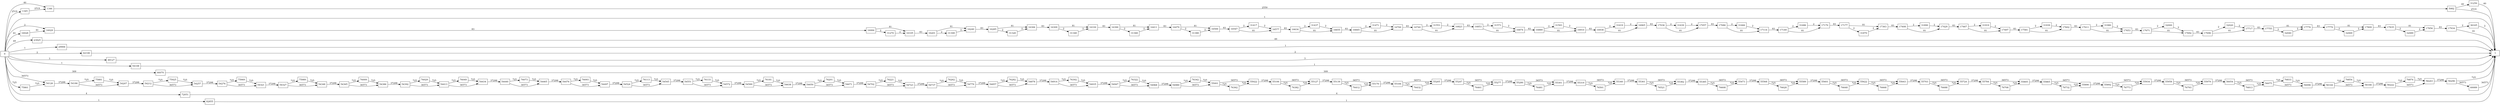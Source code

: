 digraph {
	graph [rankdir=LR]
	node [shape=rectangle]
	1345 -> 1346 [label=2519]
	1346 -> 5982 [label=2559]
	5982 -> 1 [label=2519]
	5982 -> 31250 [label=40]
	16028 -> 16029 [label=81]
	16029 -> 16084 [label=83]
	16084 -> 16105 [label=81]
	16084 -> 31270 [label=2]
	16105 -> 16201 [label=83]
	16201 -> 16240 [label=81]
	16201 -> 31308 [label=2]
	16240 -> 16285 [label=83]
	16285 -> 16306 [label=81]
	16285 -> 31328 [label=2]
	16306 -> 16309 [label=83]
	16309 -> 16330 [label=81]
	16309 -> 31348 [label=2]
	16330 -> 16390 [label=83]
	16390 -> 16411 [label=81]
	16390 -> 31368 [label=2]
	16411 -> 16479 [label=83]
	16479 -> 16500 [label=81]
	16479 -> 31388 [label=2]
	16500 -> 16547 [label=83]
	16547 -> 16577 [label=81]
	16547 -> 31417 [label=2]
	16577 -> 16634 [label=83]
	16634 -> 16655 [label=81]
	16634 -> 31437 [label=2]
	16655 -> 16665 [label=83]
	16665 -> 16700 [label=81]
	16665 -> 31471 [label=2]
	16700 -> 16740 [label=83]
	16740 -> 16823 [label=81]
	16740 -> 31553 [label=2]
	16823 -> 16853 [label=83]
	16853 -> 16874 [label=81]
	16853 -> 31573 [label=2]
	16874 -> 16889 [label=83]
	16889 -> 16910 [label=81]
	16889 -> 31593 [label=2]
	16910 -> 16938 [label=83]
	16938 -> 16965 [label=81]
	16938 -> 31619 [label=2]
	16965 -> 17036 [label=83]
	17036 -> 17057 [label=81]
	17036 -> 31639 [label=2]
	17057 -> 17086 [label=83]
	17086 -> 17114 [label=81]
	17086 -> 31666 [label=2]
	17114 -> 17149 [label=83]
	17149 -> 17170 [label=81]
	17149 -> 31686 [label=2]
	17170 -> 17177 [label=83]
	17177 -> 17363 [label=81]
	17177 -> 31870 [label=2]
	17363 -> 17408 [label=83]
	17408 -> 17429 [label=81]
	17408 -> 31890 [label=2]
	17429 -> 17467 [label=83]
	17467 -> 17497 [label=81]
	17467 -> 31919 [label=2]
	17497 -> 17581 [label=83]
	17581 -> 17602 [label=81]
	17581 -> 31939 [label=2]
	17602 -> 17611 [label=83]
	17611 -> 17653 [label=81]
	17611 -> 31980 [label=2]
	17653 -> 17671 [label=83]
	17671 -> 17692 [label=81]
	17671 -> 32000 [label=2]
	17692 -> 17696 [label=83]
	17696 -> 17717 [label=81]
	17696 -> 32020 [label=2]
	17717 -> 17755 [label=83]
	17755 -> 17776 [label=81]
	17755 -> 32040 [label=2]
	17776 -> 17779 [label=83]
	17779 -> 17809 [label=81]
	17779 -> 32069 [label=2]
	17809 -> 17835 [label=83]
	17835 -> 17856 [label=81]
	17835 -> 32089 [label=2]
	17856 -> 17934 [label=83]
	17934 -> 1 [label=81]
	17934 -> 36165 [label=2]
	23925 -> 1 [label=49]
	29906 -> 1 [label=1]
	31250 -> 1 [label=40]
	31270 -> 16105 [label=2]
	31308 -> 16240 [label=2]
	31328 -> 16306 [label=2]
	31348 -> 16330 [label=2]
	31368 -> 16411 [label=2]
	31388 -> 16500 [label=2]
	31417 -> 16577 [label=2]
	31437 -> 16655 [label=2]
	31471 -> 16700 [label=2]
	31553 -> 16823 [label=2]
	31573 -> 16874 [label=2]
	31593 -> 16910 [label=2]
	31619 -> 16965 [label=2]
	31639 -> 17057 [label=2]
	31666 -> 17114 [label=2]
	31686 -> 17170 [label=2]
	31870 -> 17363 [label=2]
	31890 -> 17429 [label=2]
	31919 -> 17497 [label=2]
	31939 -> 17602 [label=2]
	31980 -> 17653 [label=2]
	32000 -> 17692 [label=2]
	32020 -> 17717 [label=2]
	32040 -> 17776 [label=2]
	32069 -> 17809 [label=2]
	32089 -> 17856 [label=2]
	36165 -> 1 [label=2]
	42146 -> 1 [label=2]
	48127 -> 1 [label=3]
	54108 -> 1 [label=1]
	54126 -> 54186 [label=37298]
	54186 -> 54207 [label=36573]
	54186 -> 75881 [label=725]
	54207 -> 54212 [label=37298]
	54212 -> 54257 [label=36573]
	54212 -> 75925 [label=725]
	54257 -> 54276 [label=37298]
	54276 -> 54321 [label=36573]
	54276 -> 75969 [label=725]
	54321 -> 54327 [label=37298]
	54327 -> 54348 [label=36573]
	54327 -> 75989 [label=725]
	54348 -> 54365 [label=37298]
	54365 -> 54386 [label=36573]
	54365 -> 76009 [label=725]
	54386 -> 54392 [label=37298]
	54392 -> 54413 [label=36573]
	54392 -> 76029 [label=725]
	54413 -> 54434 [label=36573]
	54413 -> 76049 [label=725]
	54434 -> 54440 [label=37298]
	54440 -> 54465 [label=36573]
	54440 -> 76073 [label=725]
	54465 -> 54476 [label=37298]
	54476 -> 54497 [label=36573]
	54476 -> 76093 [label=725]
	54497 -> 54524 [label=37298]
	54524 -> 54545 [label=36573]
	54524 -> 76113 [label=725]
	54545 -> 54551 [label=37298]
	54551 -> 54572 [label=36573]
	54551 -> 76133 [label=725]
	54572 -> 54589 [label=37298]
	54589 -> 54638 [label=36573]
	54589 -> 76181 [label=725]
	54638 -> 54650 [label=37298]
	54650 -> 54671 [label=36573]
	54650 -> 76201 [label=725]
	54671 -> 54702 [label=37298]
	54702 -> 54723 [label=36573]
	54702 -> 76221 [label=725]
	54723 -> 54737 [label=37298]
	54737 -> 54779 [label=36573]
	54737 -> 76262 [label=725]
	54779 -> 54857 [label=37298]
	54857 -> 54878 [label=36573]
	54857 -> 76282 [label=725]
	54878 -> 54914 [label=37298]
	54914 -> 54935 [label=36573]
	54914 -> 76302 [label=725]
	54935 -> 54947 [label=37298]
	54947 -> 54968 [label=36573]
	54947 -> 76322 [label=725]
	54968 -> 54980 [label=37298]
	54980 -> 55001 [label=36573]
	54980 -> 76342 [label=725]
	55001 -> 55022 [label=36573]
	55001 -> 76362 [label=725]
	55022 -> 55106 [label=37298]
	55106 -> 55127 [label=36573]
	55106 -> 76382 [label=725]
	55127 -> 55139 [label=37298]
	55139 -> 55170 [label=36573]
	55139 -> 76412 [label=725]
	55170 -> 55184 [label=37298]
	55184 -> 55205 [label=36573]
	55184 -> 76432 [label=725]
	55205 -> 55247 [label=37298]
	55247 -> 55277 [label=36573]
	55247 -> 76461 [label=725]
	55277 -> 55280 [label=37298]
	55280 -> 55301 [label=36573]
	55280 -> 76481 [label=725]
	55301 -> 55319 [label=37298]
	55319 -> 55340 [label=36573]
	55319 -> 76501 [label=725]
	55340 -> 55361 [label=37298]
	55361 -> 55382 [label=36573]
	55361 -> 76521 [label=725]
	55382 -> 55385 [label=37298]
	55385 -> 55473 [label=36573]
	55385 -> 76608 [label=725]
	55473 -> 55568 [label=37298]
	55568 -> 55589 [label=36573]
	55568 -> 76628 [label=725]
	55589 -> 55601 [label=37298]
	55601 -> 55622 [label=36573]
	55601 -> 76648 [label=725]
	55622 -> 55643 [label=36573]
	55622 -> 76668 [label=725]
	55643 -> 55703 [label=37298]
	55703 -> 55724 [label=36573]
	55703 -> 76688 [label=725]
	55724 -> 55784 [label=37298]
	55784 -> 55805 [label=36573]
	55784 -> 76708 [label=725]
	55805 -> 55865 [label=37298]
	55865 -> 55890 [label=36573]
	55865 -> 76732 [label=725]
	55890 -> 55892 [label=37298]
	55892 -> 55934 [label=36573]
	55892 -> 76773 [label=725]
	55934 -> 55958 [label=37298]
	55958 -> 55979 [label=36573]
	55958 -> 76793 [label=725]
	55979 -> 56054 [label=37298]
	56054 -> 56075 [label=36573]
	56054 -> 76813 [label=725]
	56075 -> 56096 [label=36573]
	56075 -> 76833 [label=725]
	56096 -> 56144 [label=37298]
	56144 -> 56166 [label=36573]
	56144 -> 76854 [label=725]
	56166 -> 56222 [label=37298]
	56222 -> 56243 [label=36573]
	56222 -> 76874 [label=725]
	56243 -> 56296 [label=37298]
	56296 -> 1 [label=725]
	56296 -> 60089 [label=36573]
	60089 -> 1 [label=36573]
	66070 -> 1 [label=309]
	72051 -> 1 [label=4]
	75861 -> 54126 [label=725]
	75881 -> 54207 [label=725]
	75925 -> 54257 [label=725]
	75969 -> 54321 [label=725]
	75989 -> 54348 [label=725]
	76009 -> 54386 [label=725]
	76029 -> 54413 [label=725]
	76049 -> 54434 [label=725]
	76073 -> 54465 [label=725]
	76093 -> 54497 [label=725]
	76113 -> 54545 [label=725]
	76133 -> 54572 [label=725]
	76181 -> 54638 [label=725]
	76201 -> 54671 [label=725]
	76221 -> 54723 [label=725]
	76262 -> 54779 [label=725]
	76282 -> 54878 [label=725]
	76302 -> 54935 [label=725]
	76322 -> 54968 [label=725]
	76342 -> 55001 [label=725]
	76362 -> 55022 [label=725]
	76382 -> 55127 [label=725]
	76412 -> 55170 [label=725]
	76432 -> 55205 [label=725]
	76461 -> 55277 [label=725]
	76481 -> 55301 [label=725]
	76501 -> 55340 [label=725]
	76521 -> 55382 [label=725]
	76608 -> 55473 [label=725]
	76628 -> 55589 [label=725]
	76648 -> 55622 [label=725]
	76668 -> 55643 [label=725]
	76688 -> 55724 [label=725]
	76708 -> 55805 [label=725]
	76732 -> 55890 [label=725]
	76773 -> 55934 [label=725]
	76793 -> 55979 [label=725]
	76813 -> 56075 [label=725]
	76833 -> 56096 [label=725]
	76854 -> 56166 [label=725]
	76874 -> 56243 [label=725]
	82855 -> 1 [label=1]
	0 -> 1346 [label=40]
	0 -> 16029 [label=2]
	0 -> 1345 [label=2519]
	0 -> 1 [label=1]
	0 -> 16028 [label=81]
	0 -> 23925 [label=49]
	0 -> 29906 [label=1]
	0 -> 42146 [label=2]
	0 -> 48127 [label=3]
	0 -> 54108 [label=1]
	0 -> 54126 [label=36573]
	0 -> 66070 [label=309]
	0 -> 72051 [label=4]
	0 -> 75861 [label=725]
	0 -> 82855 [label=1]
}
